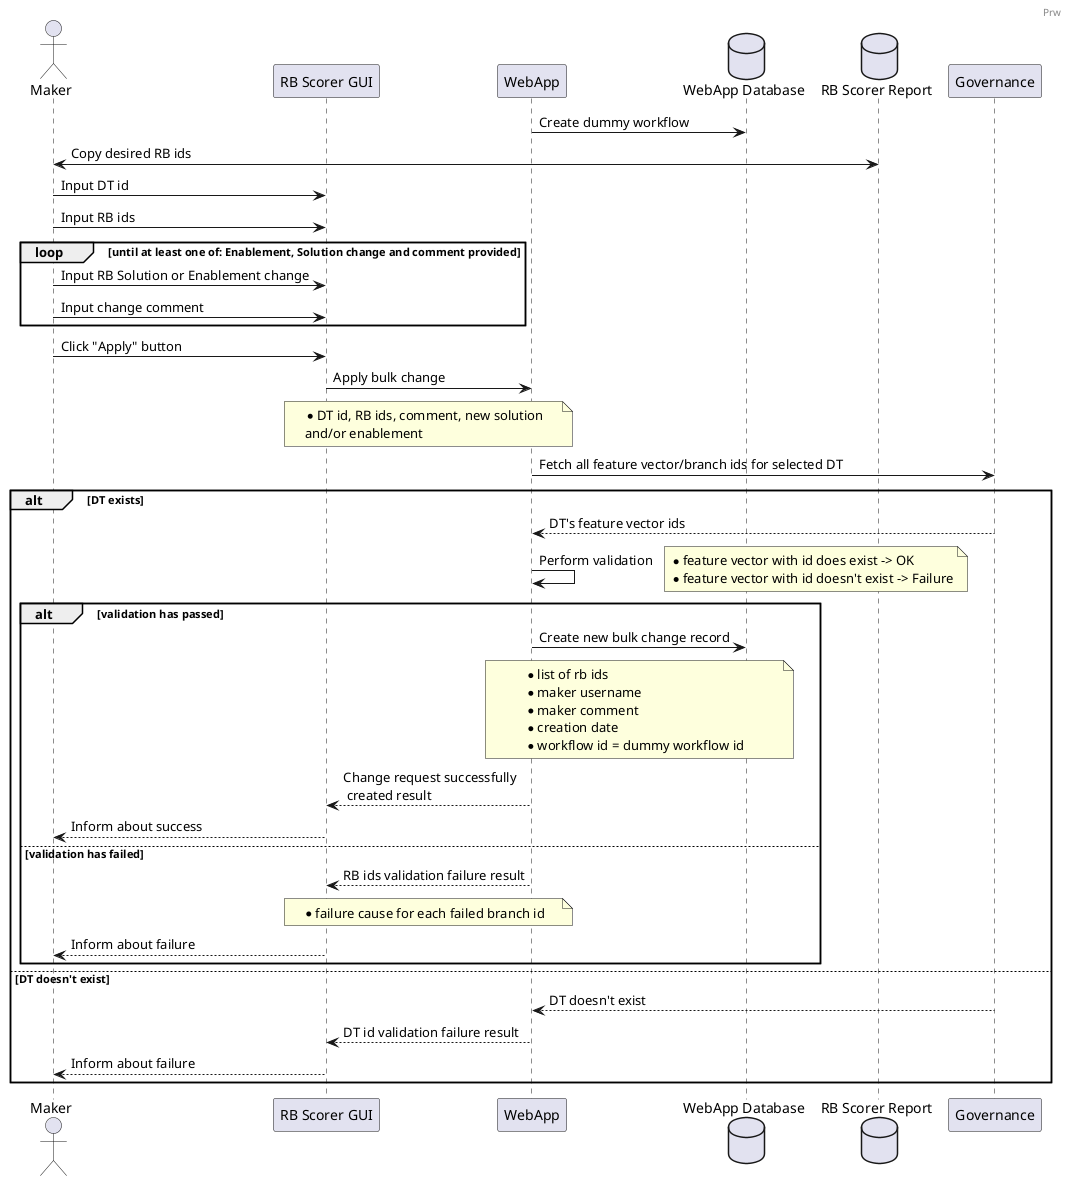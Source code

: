 @startuml


header Prw

actor Maker

participant Frontend as "RB Scorer GUI"
participant Backend as "WebApp"
database WebAppDB as "WebApp Database"
database RBScorerReport as "RB Scorer Report"
participant Governance

Backend -> WebAppDB: Create dummy workflow

Maker <-> RBScorerReport : Copy desired RB ids
Maker -> Frontend : Input DT id
Maker -> Frontend : Input RB ids


loop until at least one of: Enablement, Solution change and comment provided
   Maker -> Frontend : Input RB Solution or Enablement change
   Maker -> Frontend : Input change comment
end
Maker -> Frontend: Click "Apply" button
Frontend -> Backend: Apply bulk change
note over Frontend, Backend
* DT id, RB ids, comment, new solution
and/or enablement
end note
Backend -> Governance : Fetch all feature vector/branch ids for selected DT
alt DT exists
    Governance --> Backend: DT's feature vector ids
    Backend -> Backend : Perform validation
    note right
    * feature vector with id does exist -> OK
    * feature vector with id doesn't exist -> Failure
    end note

    alt validation has passed
        Backend -> WebAppDB : Create new bulk change record
        note over Backend, WebAppDB
            * list of rb ids
            * maker username
            * maker comment
            * creation date
            * workflow id = dummy workflow id
        end note

        Backend --> Frontend: Change request successfully\n created result
        Frontend --> Maker : Inform about success
    else validation has failed
    Backend --> Frontend: RB ids validation failure result
    note over Backend, Frontend
        * failure cause for each failed branch id
    end note
    Frontend --> Maker : Inform about failure

    end
    else DT doesn't exist
    Governance --> Backend : DT doesn't exist
    Backend --> Frontend: DT id validation failure result
    Frontend --> Maker : Inform about failure
end

@enduml
